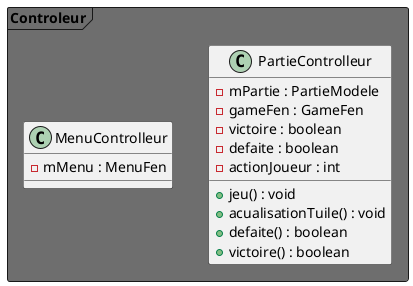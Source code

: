 @startuml

Package "Controleur" <<Frame>> #6E6E6E {
    class PartieControlleur {
        - mPartie : PartieModele
        - gameFen : GameFen
        - victoire : boolean
        - defaite : boolean
        - actionJoueur : int
        + jeu() : void
        + acualisationTuile() : void
        + defaite() : boolean
        + victoire() : boolean
    }
    class MenuControlleur {
        - mMenu : MenuFen
    }
}

@enduml